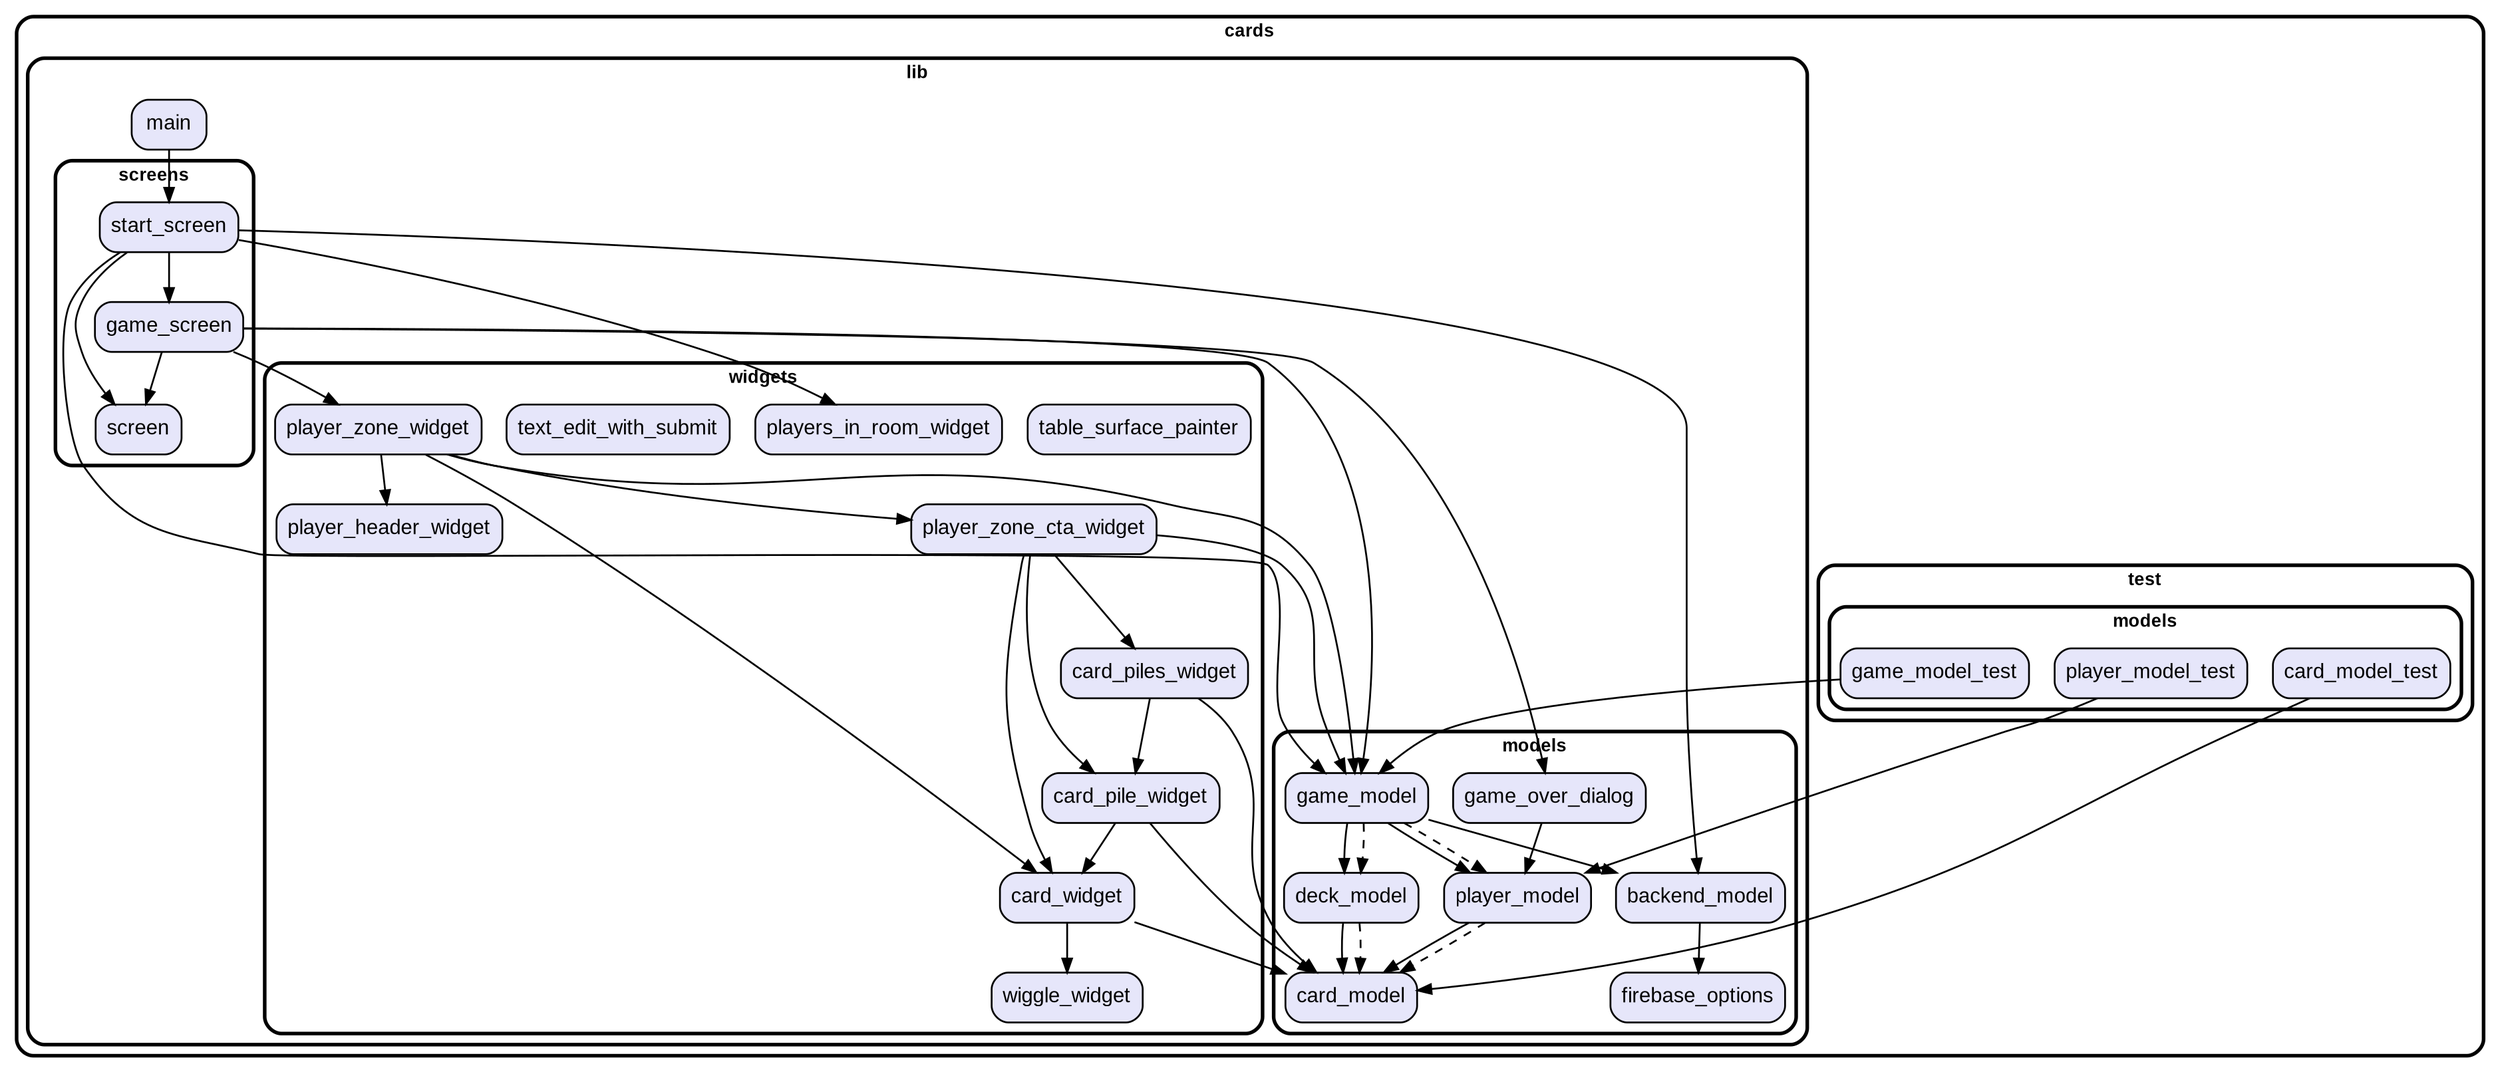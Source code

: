 digraph "" {
  graph [style=rounded fontname="Arial Black" fontsize=13 penwidth=2.6];
  node [shape=rect style="filled,rounded" fontname=Arial fontsize=15 fillcolor=Lavender penwidth=1.3];
  edge [penwidth=1.3];
  "/test/models/game_model_test.dart" [label="game_model_test"];
  "/test/models/player_model_test.dart" [label="player_model_test"];
  "/test/models/card_model_test.dart" [label="card_model_test"];
  "/lib/models/game_model.dart" [label="game_model"];
  "/lib/models/game_over_dialog.dart" [label="game_over_dialog"];
  "/lib/models/firebase_options.dart" [label="firebase_options"];
  "/lib/models/player_model.dart" [label="player_model"];
  "/lib/models/card_model.dart" [label="card_model"];
  "/lib/models/backend_model.dart" [label="backend_model"];
  "/lib/models/deck_model.dart" [label="deck_model"];
  "/lib/screens/game_screen.dart" [label="game_screen"];
  "/lib/screens/start_screen.dart" [label="start_screen"];
  "/lib/screens/screen.dart" [label="screen"];
  "/lib/main.dart" [label="main"];
  "/lib/widgets/player_zone_cta_widget.dart" [label="player_zone_cta_widget"];
  "/lib/widgets/card_pile_widget.dart" [label="card_pile_widget"];
  "/lib/widgets/table_surface_painter.dart" [label="table_surface_painter"];
  "/lib/widgets/card_widget.dart" [label="card_widget"];
  "/lib/widgets/player_header_widget.dart" [label="player_header_widget"];
  "/lib/widgets/wiggle_widget.dart" [label="wiggle_widget"];
  "/lib/widgets/players_in_room_widget.dart" [label="players_in_room_widget"];
  "/lib/widgets/text_edit_with_submit.dart" [label="text_edit_with_submit"];
  "/lib/widgets/player_zone_widget.dart" [label="player_zone_widget"];
  "/lib/widgets/card_piles_widget.dart" [label="card_piles_widget"];
  subgraph "cluster~" {
    label="cards";
    subgraph "cluster~/test" {
      label="test";
      subgraph "cluster~/test/models" {
        label="models";
        "/test/models/game_model_test.dart";
        "/test/models/player_model_test.dart";
        "/test/models/card_model_test.dart";
      }
    }
    subgraph "cluster~/lib" {
      label="lib";
      "/lib/main.dart";
      subgraph "cluster~/lib/models" {
        label="models";
        "/lib/models/game_model.dart";
        "/lib/models/game_over_dialog.dart";
        "/lib/models/firebase_options.dart";
        "/lib/models/player_model.dart";
        "/lib/models/card_model.dart";
        "/lib/models/backend_model.dart";
        "/lib/models/deck_model.dart";
      }
      subgraph "cluster~/lib/screens" {
        label="screens";
        "/lib/screens/game_screen.dart";
        "/lib/screens/start_screen.dart";
        "/lib/screens/screen.dart";
      }
      subgraph "cluster~/lib/widgets" {
        label="widgets";
        "/lib/widgets/player_zone_cta_widget.dart";
        "/lib/widgets/card_pile_widget.dart";
        "/lib/widgets/table_surface_painter.dart";
        "/lib/widgets/card_widget.dart";
        "/lib/widgets/player_header_widget.dart";
        "/lib/widgets/wiggle_widget.dart";
        "/lib/widgets/players_in_room_widget.dart";
        "/lib/widgets/text_edit_with_submit.dart";
        "/lib/widgets/player_zone_widget.dart";
        "/lib/widgets/card_piles_widget.dart";
      }
    }
  }
  "/test/models/game_model_test.dart" -> "/lib/models/game_model.dart";
  "/test/models/player_model_test.dart" -> "/lib/models/player_model.dart";
  "/test/models/card_model_test.dart" -> "/lib/models/card_model.dart";
  "/lib/models/game_model.dart" -> "/lib/models/backend_model.dart";
  "/lib/models/game_model.dart" -> "/lib/models/deck_model.dart";
  "/lib/models/game_model.dart" -> "/lib/models/player_model.dart";
  "/lib/models/game_model.dart" -> "/lib/models/deck_model.dart" [style=dashed];
  "/lib/models/game_model.dart" -> "/lib/models/player_model.dart" [style=dashed];
  "/lib/models/game_over_dialog.dart" -> "/lib/models/player_model.dart";
  "/lib/models/player_model.dart" -> "/lib/models/card_model.dart";
  "/lib/models/player_model.dart" -> "/lib/models/card_model.dart" [style=dashed];
  "/lib/models/backend_model.dart" -> "/lib/models/firebase_options.dart";
  "/lib/models/deck_model.dart" -> "/lib/models/card_model.dart";
  "/lib/models/deck_model.dart" -> "/lib/models/card_model.dart" [style=dashed];
  "/lib/screens/game_screen.dart" -> "/lib/models/game_model.dart";
  "/lib/screens/game_screen.dart" -> "/lib/models/game_over_dialog.dart";
  "/lib/screens/game_screen.dart" -> "/lib/screens/screen.dart";
  "/lib/screens/game_screen.dart" -> "/lib/widgets/player_zone_widget.dart";
  "/lib/screens/start_screen.dart" -> "/lib/models/backend_model.dart";
  "/lib/screens/start_screen.dart" -> "/lib/models/game_model.dart";
  "/lib/screens/start_screen.dart" -> "/lib/screens/game_screen.dart";
  "/lib/screens/start_screen.dart" -> "/lib/screens/screen.dart";
  "/lib/screens/start_screen.dart" -> "/lib/widgets/players_in_room_widget.dart";
  "/lib/main.dart" -> "/lib/screens/start_screen.dart";
  "/lib/widgets/player_zone_cta_widget.dart" -> "/lib/models/game_model.dart";
  "/lib/widgets/player_zone_cta_widget.dart" -> "/lib/widgets/card_pile_widget.dart";
  "/lib/widgets/player_zone_cta_widget.dart" -> "/lib/widgets/card_piles_widget.dart";
  "/lib/widgets/player_zone_cta_widget.dart" -> "/lib/widgets/card_widget.dart";
  "/lib/widgets/card_pile_widget.dart" -> "/lib/models/card_model.dart";
  "/lib/widgets/card_pile_widget.dart" -> "/lib/widgets/card_widget.dart";
  "/lib/widgets/card_widget.dart" -> "/lib/models/card_model.dart";
  "/lib/widgets/card_widget.dart" -> "/lib/widgets/wiggle_widget.dart";
  "/lib/widgets/player_zone_widget.dart" -> "/lib/models/game_model.dart";
  "/lib/widgets/player_zone_widget.dart" -> "/lib/widgets/card_widget.dart";
  "/lib/widgets/player_zone_widget.dart" -> "/lib/widgets/player_header_widget.dart";
  "/lib/widgets/player_zone_widget.dart" -> "/lib/widgets/player_zone_cta_widget.dart";
  "/lib/widgets/card_piles_widget.dart" -> "/lib/models/card_model.dart";
  "/lib/widgets/card_piles_widget.dart" -> "/lib/widgets/card_pile_widget.dart";
}
